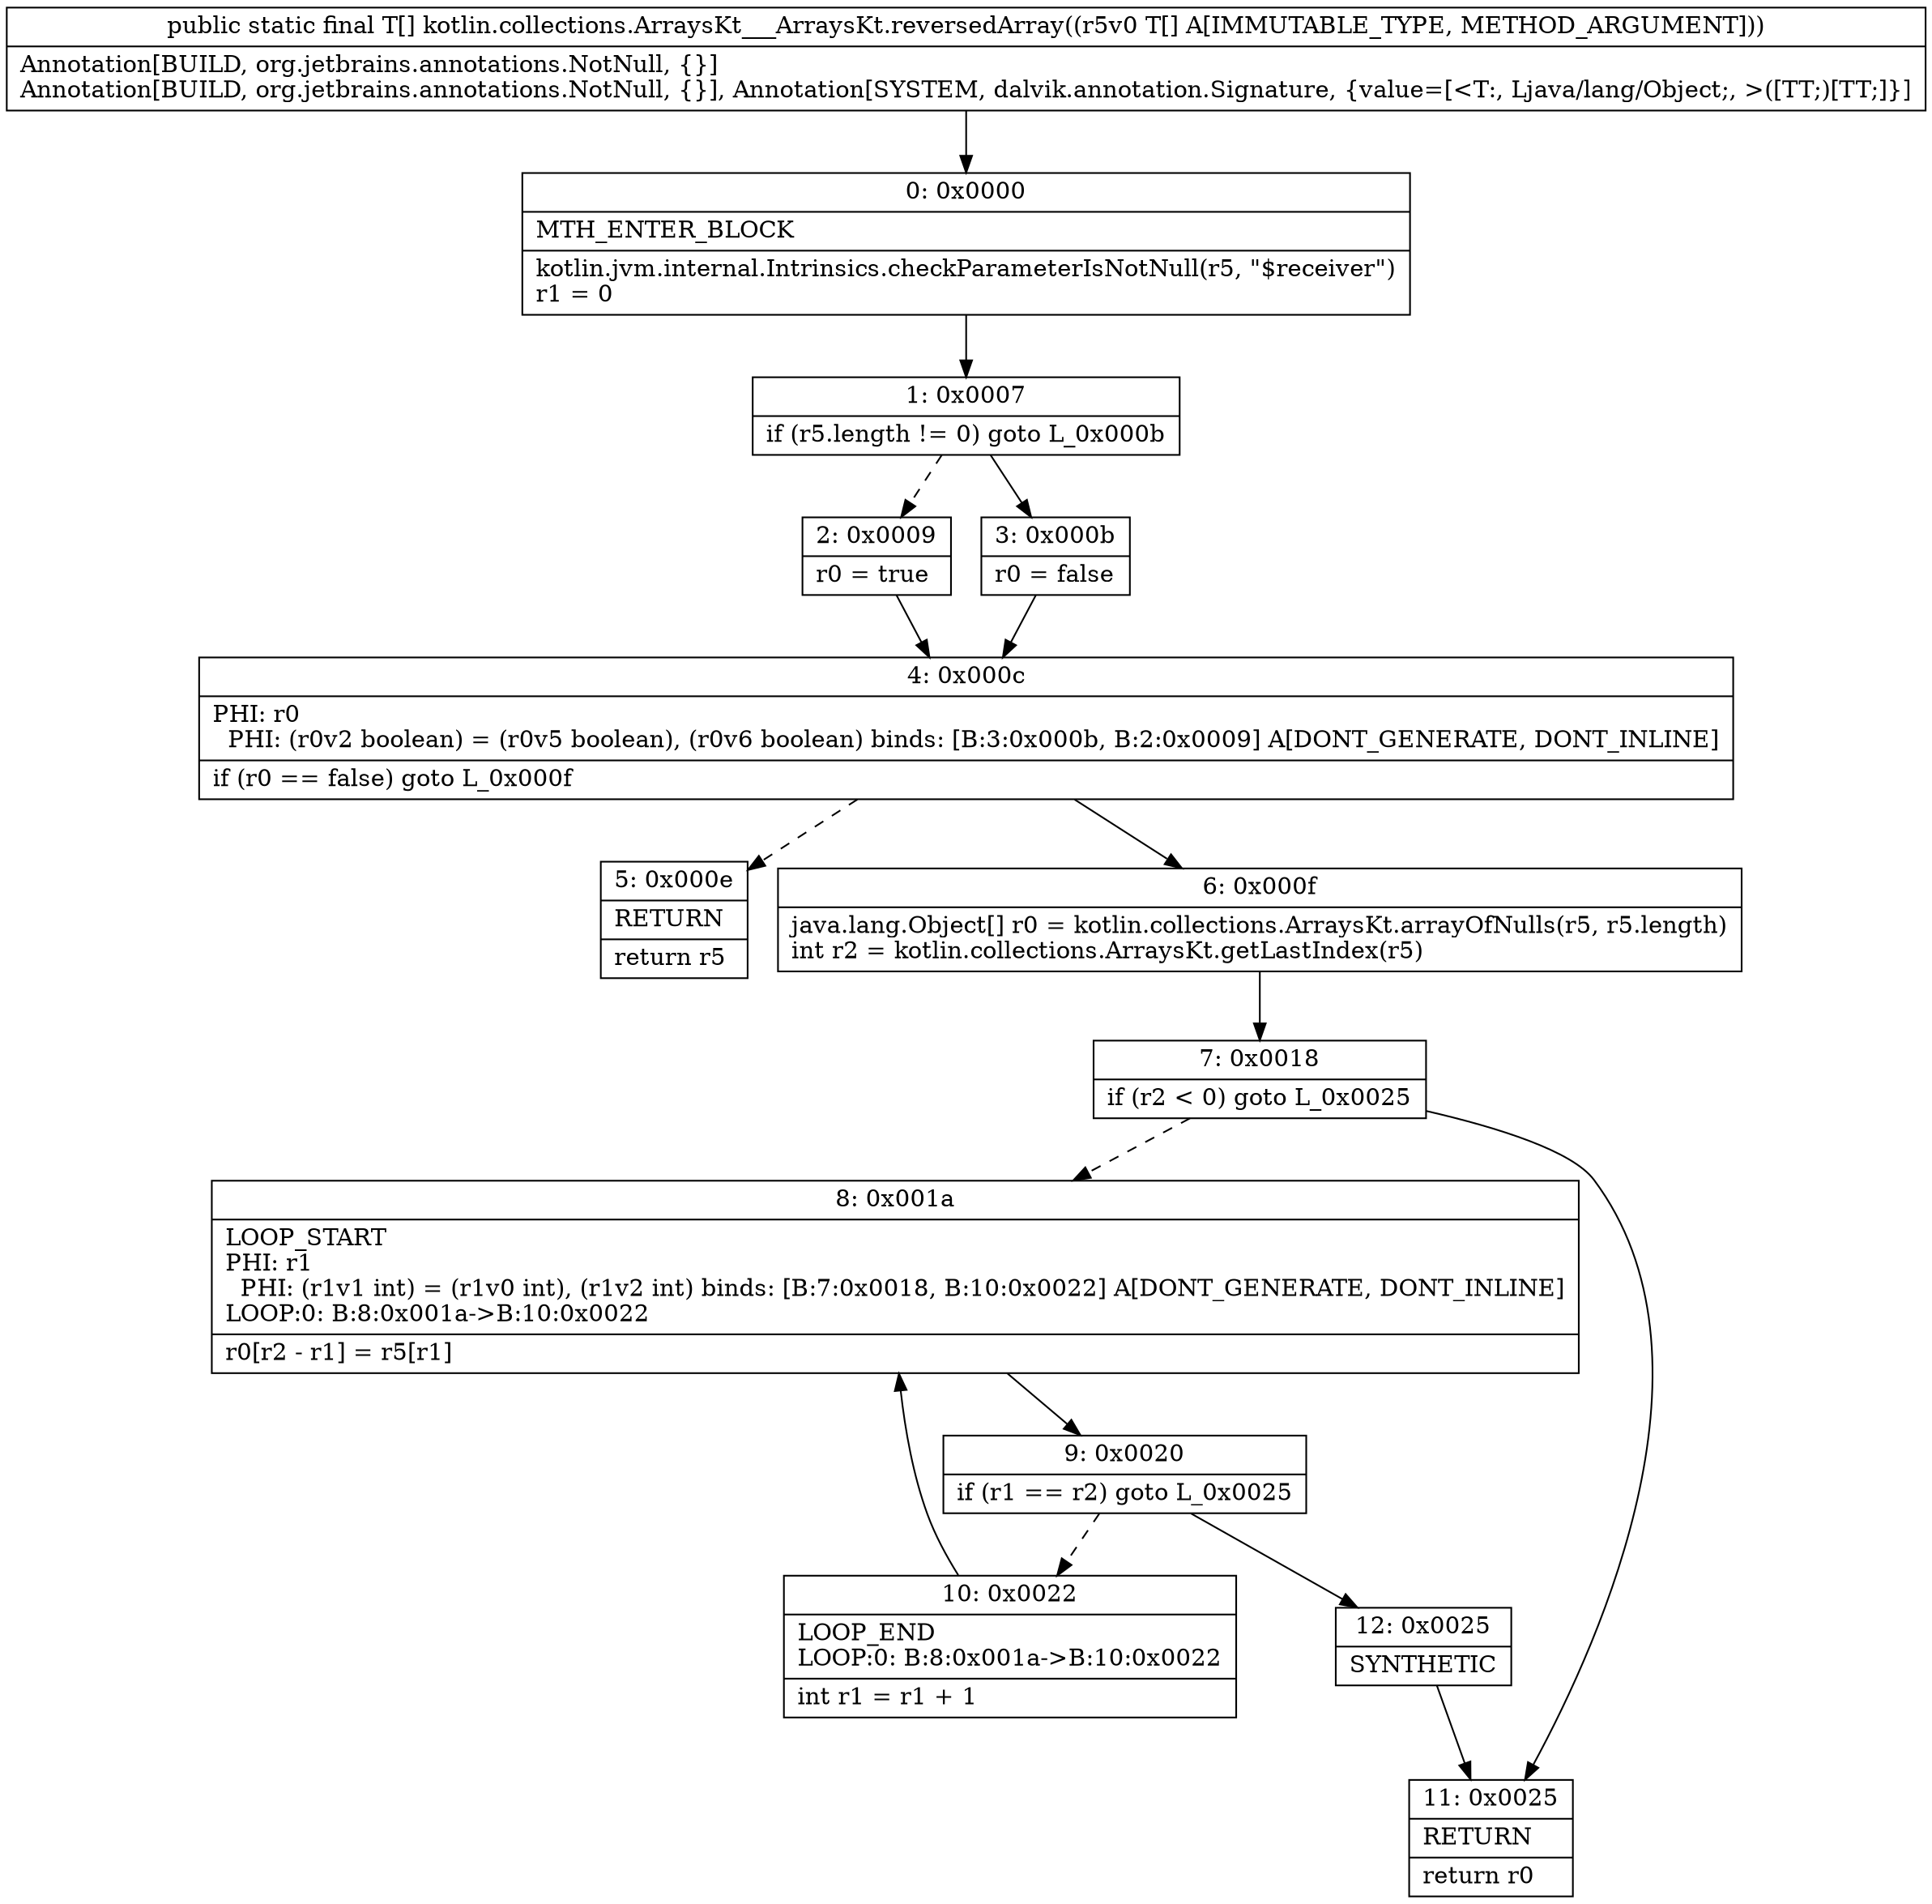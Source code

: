digraph "CFG forkotlin.collections.ArraysKt___ArraysKt.reversedArray([Ljava\/lang\/Object;)[Ljava\/lang\/Object;" {
Node_0 [shape=record,label="{0\:\ 0x0000|MTH_ENTER_BLOCK\l|kotlin.jvm.internal.Intrinsics.checkParameterIsNotNull(r5, \"$receiver\")\lr1 = 0\l}"];
Node_1 [shape=record,label="{1\:\ 0x0007|if (r5.length != 0) goto L_0x000b\l}"];
Node_2 [shape=record,label="{2\:\ 0x0009|r0 = true\l}"];
Node_3 [shape=record,label="{3\:\ 0x000b|r0 = false\l}"];
Node_4 [shape=record,label="{4\:\ 0x000c|PHI: r0 \l  PHI: (r0v2 boolean) = (r0v5 boolean), (r0v6 boolean) binds: [B:3:0x000b, B:2:0x0009] A[DONT_GENERATE, DONT_INLINE]\l|if (r0 == false) goto L_0x000f\l}"];
Node_5 [shape=record,label="{5\:\ 0x000e|RETURN\l|return r5\l}"];
Node_6 [shape=record,label="{6\:\ 0x000f|java.lang.Object[] r0 = kotlin.collections.ArraysKt.arrayOfNulls(r5, r5.length)\lint r2 = kotlin.collections.ArraysKt.getLastIndex(r5)\l}"];
Node_7 [shape=record,label="{7\:\ 0x0018|if (r2 \< 0) goto L_0x0025\l}"];
Node_8 [shape=record,label="{8\:\ 0x001a|LOOP_START\lPHI: r1 \l  PHI: (r1v1 int) = (r1v0 int), (r1v2 int) binds: [B:7:0x0018, B:10:0x0022] A[DONT_GENERATE, DONT_INLINE]\lLOOP:0: B:8:0x001a\-\>B:10:0x0022\l|r0[r2 \- r1] = r5[r1]\l}"];
Node_9 [shape=record,label="{9\:\ 0x0020|if (r1 == r2) goto L_0x0025\l}"];
Node_10 [shape=record,label="{10\:\ 0x0022|LOOP_END\lLOOP:0: B:8:0x001a\-\>B:10:0x0022\l|int r1 = r1 + 1\l}"];
Node_11 [shape=record,label="{11\:\ 0x0025|RETURN\l|return r0\l}"];
Node_12 [shape=record,label="{12\:\ 0x0025|SYNTHETIC\l}"];
MethodNode[shape=record,label="{public static final T[] kotlin.collections.ArraysKt___ArraysKt.reversedArray((r5v0 T[] A[IMMUTABLE_TYPE, METHOD_ARGUMENT]))  | Annotation[BUILD, org.jetbrains.annotations.NotNull, \{\}]\lAnnotation[BUILD, org.jetbrains.annotations.NotNull, \{\}], Annotation[SYSTEM, dalvik.annotation.Signature, \{value=[\<T:, Ljava\/lang\/Object;, \>([TT;)[TT;]\}]\l}"];
MethodNode -> Node_0;
Node_0 -> Node_1;
Node_1 -> Node_2[style=dashed];
Node_1 -> Node_3;
Node_2 -> Node_4;
Node_3 -> Node_4;
Node_4 -> Node_5[style=dashed];
Node_4 -> Node_6;
Node_6 -> Node_7;
Node_7 -> Node_8[style=dashed];
Node_7 -> Node_11;
Node_8 -> Node_9;
Node_9 -> Node_10[style=dashed];
Node_9 -> Node_12;
Node_10 -> Node_8;
Node_12 -> Node_11;
}


